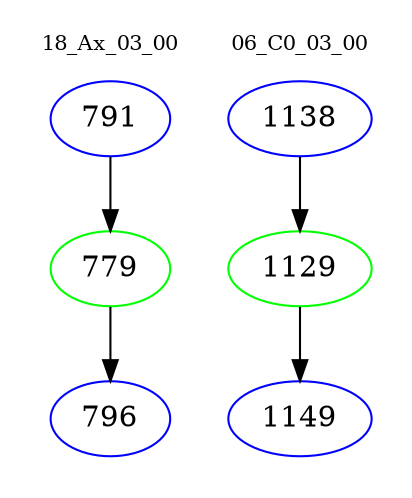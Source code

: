 digraph{
subgraph cluster_0 {
color = white
label = "18_Ax_03_00";
fontsize=10;
T0_791 [label="791", color="blue"]
T0_791 -> T0_779 [color="black"]
T0_779 [label="779", color="green"]
T0_779 -> T0_796 [color="black"]
T0_796 [label="796", color="blue"]
}
subgraph cluster_1 {
color = white
label = "06_C0_03_00";
fontsize=10;
T1_1138 [label="1138", color="blue"]
T1_1138 -> T1_1129 [color="black"]
T1_1129 [label="1129", color="green"]
T1_1129 -> T1_1149 [color="black"]
T1_1149 [label="1149", color="blue"]
}
}
